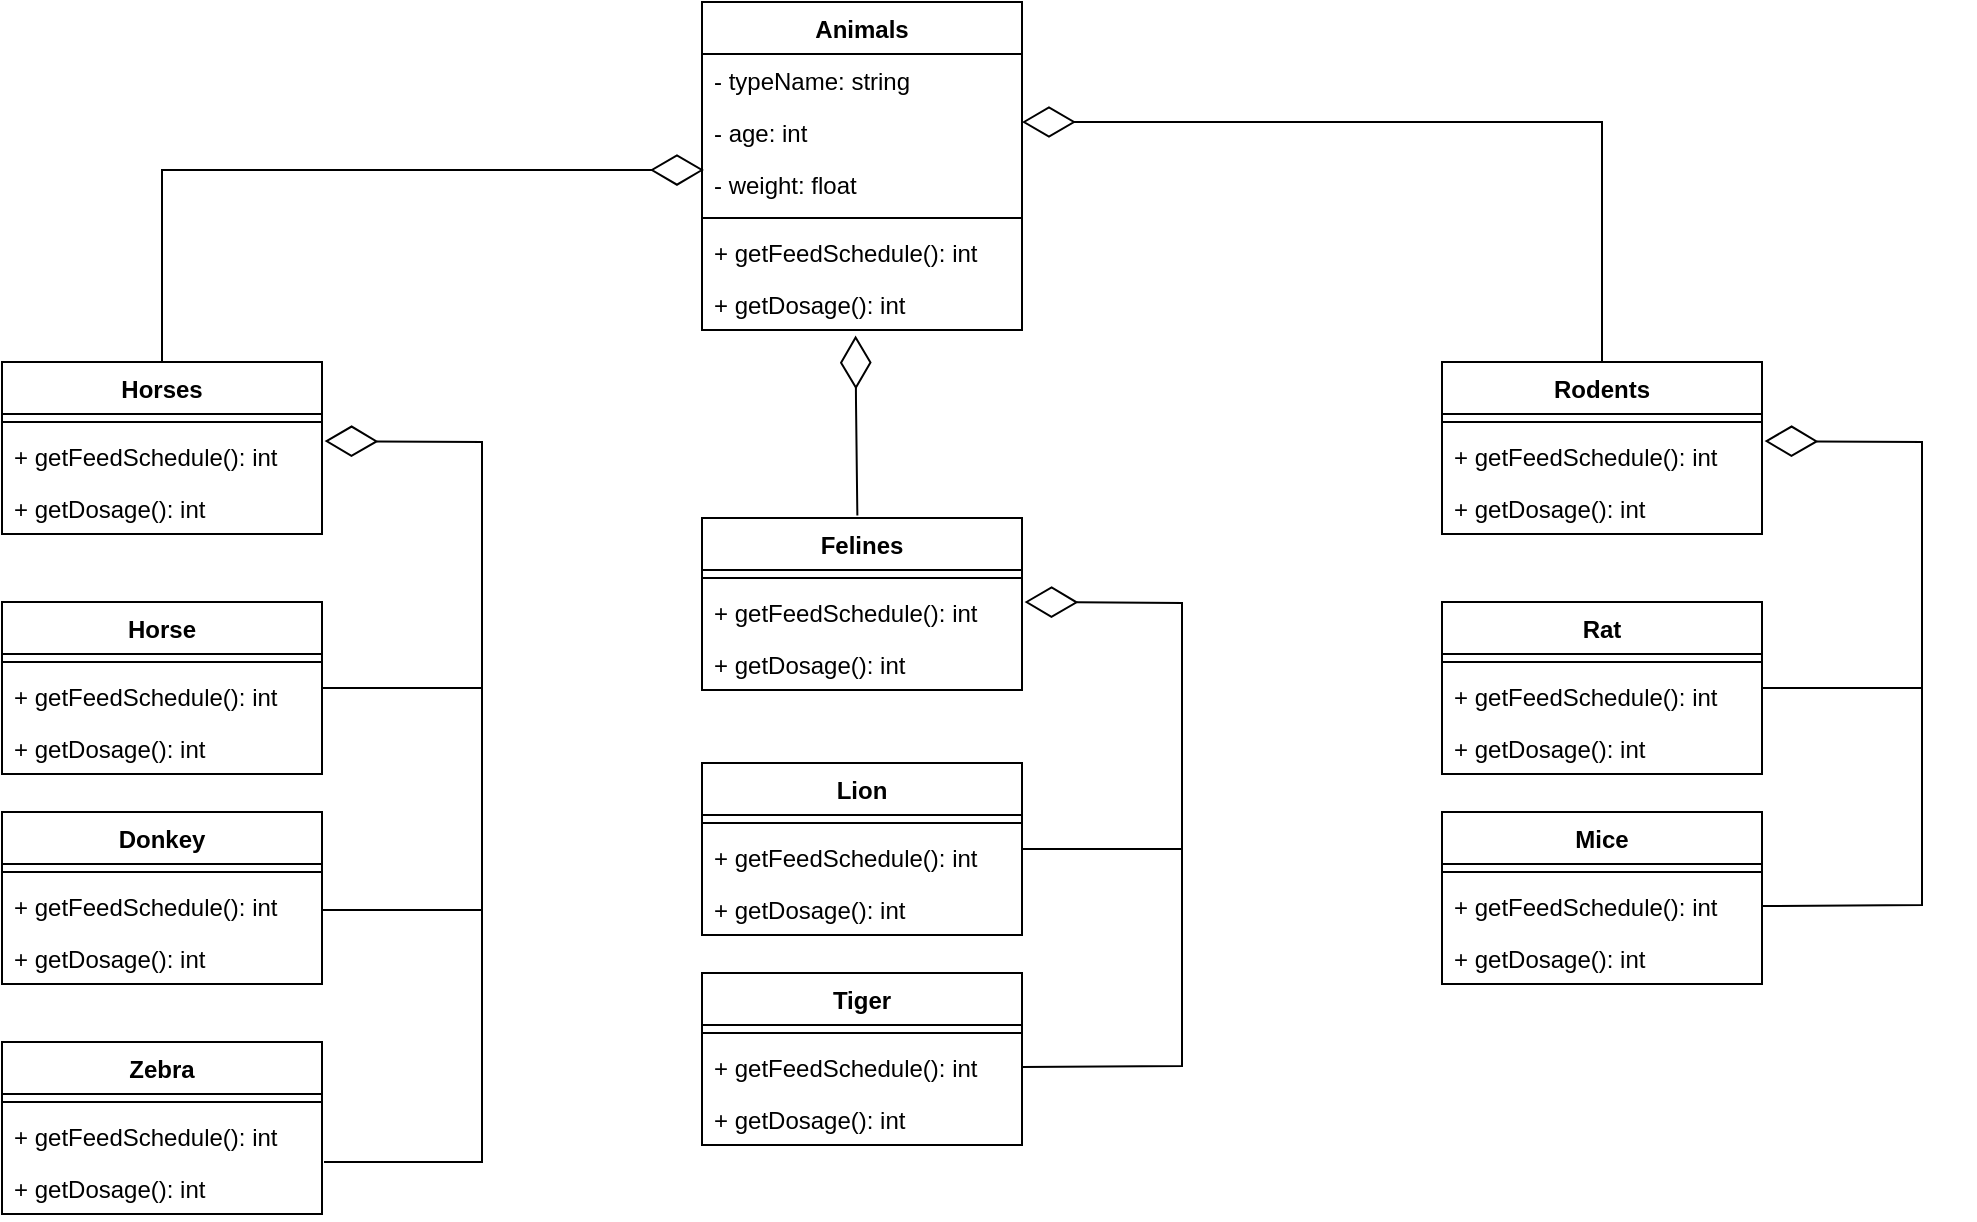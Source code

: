 <mxfile version="20.4.0" type="github">
  <diagram id="SCQ5TiO8idvlR84SwQNG" name="Page-1">
    <mxGraphModel dx="1455" dy="804" grid="1" gridSize="10" guides="1" tooltips="1" connect="1" arrows="1" fold="1" page="1" pageScale="1" pageWidth="1100" pageHeight="850" math="0" shadow="0">
      <root>
        <mxCell id="0" />
        <mxCell id="1" parent="0" />
        <mxCell id="CRPRkMQSG-Jp_rVNcz4J-1" value="Animals" style="swimlane;fontStyle=1;align=center;verticalAlign=top;childLayout=stackLayout;horizontal=1;startSize=26;horizontalStack=0;resizeParent=1;resizeParentMax=0;resizeLast=0;collapsible=1;marginBottom=0;" vertex="1" parent="1">
          <mxGeometry x="470" y="20" width="160" height="164" as="geometry" />
        </mxCell>
        <mxCell id="CRPRkMQSG-Jp_rVNcz4J-2" value="- typeName: string" style="text;strokeColor=none;fillColor=none;align=left;verticalAlign=top;spacingLeft=4;spacingRight=4;overflow=hidden;rotatable=0;points=[[0,0.5],[1,0.5]];portConstraint=eastwest;" vertex="1" parent="CRPRkMQSG-Jp_rVNcz4J-1">
          <mxGeometry y="26" width="160" height="26" as="geometry" />
        </mxCell>
        <mxCell id="CRPRkMQSG-Jp_rVNcz4J-9" value="- age: int" style="text;strokeColor=none;fillColor=none;align=left;verticalAlign=top;spacingLeft=4;spacingRight=4;overflow=hidden;rotatable=0;points=[[0,0.5],[1,0.5]];portConstraint=eastwest;" vertex="1" parent="CRPRkMQSG-Jp_rVNcz4J-1">
          <mxGeometry y="52" width="160" height="26" as="geometry" />
        </mxCell>
        <mxCell id="CRPRkMQSG-Jp_rVNcz4J-10" value="- weight: float" style="text;strokeColor=none;fillColor=none;align=left;verticalAlign=top;spacingLeft=4;spacingRight=4;overflow=hidden;rotatable=0;points=[[0,0.5],[1,0.5]];portConstraint=eastwest;" vertex="1" parent="CRPRkMQSG-Jp_rVNcz4J-1">
          <mxGeometry y="78" width="160" height="26" as="geometry" />
        </mxCell>
        <mxCell id="CRPRkMQSG-Jp_rVNcz4J-3" value="" style="line;strokeWidth=1;fillColor=none;align=left;verticalAlign=middle;spacingTop=-1;spacingLeft=3;spacingRight=3;rotatable=0;labelPosition=right;points=[];portConstraint=eastwest;strokeColor=inherit;" vertex="1" parent="CRPRkMQSG-Jp_rVNcz4J-1">
          <mxGeometry y="104" width="160" height="8" as="geometry" />
        </mxCell>
        <mxCell id="CRPRkMQSG-Jp_rVNcz4J-4" value="+ getFeedSchedule(): int&#xa;" style="text;strokeColor=none;fillColor=none;align=left;verticalAlign=top;spacingLeft=4;spacingRight=4;overflow=hidden;rotatable=0;points=[[0,0.5],[1,0.5]];portConstraint=eastwest;" vertex="1" parent="CRPRkMQSG-Jp_rVNcz4J-1">
          <mxGeometry y="112" width="160" height="26" as="geometry" />
        </mxCell>
        <mxCell id="CRPRkMQSG-Jp_rVNcz4J-5" value="+ getDosage(): int&#xa;" style="text;strokeColor=none;fillColor=none;align=left;verticalAlign=top;spacingLeft=4;spacingRight=4;overflow=hidden;rotatable=0;points=[[0,0.5],[1,0.5]];portConstraint=eastwest;" vertex="1" parent="CRPRkMQSG-Jp_rVNcz4J-1">
          <mxGeometry y="138" width="160" height="26" as="geometry" />
        </mxCell>
        <mxCell id="CRPRkMQSG-Jp_rVNcz4J-15" value="" style="endArrow=diamondThin;endFill=0;endSize=24;html=1;rounded=0;exitX=0.5;exitY=0;exitDx=0;exitDy=0;entryX=0.006;entryY=1.231;entryDx=0;entryDy=0;entryPerimeter=0;" edge="1" parent="1" target="CRPRkMQSG-Jp_rVNcz4J-9">
          <mxGeometry width="160" relative="1" as="geometry">
            <mxPoint x="200" y="200" as="sourcePoint" />
            <mxPoint x="290" y="120" as="targetPoint" />
            <Array as="points">
              <mxPoint x="200" y="104" />
            </Array>
          </mxGeometry>
        </mxCell>
        <mxCell id="CRPRkMQSG-Jp_rVNcz4J-39" value="" style="endArrow=diamondThin;endFill=0;endSize=24;html=1;rounded=0;exitX=0.548;exitY=-0.094;exitDx=0;exitDy=0;entryX=0.48;entryY=1.108;entryDx=0;entryDy=0;entryPerimeter=0;exitPerimeter=0;" edge="1" parent="1" target="CRPRkMQSG-Jp_rVNcz4J-5">
          <mxGeometry width="160" relative="1" as="geometry">
            <mxPoint x="547.68" y="276.804" as="sourcePoint" />
            <mxPoint x="580.96" y="249.006" as="targetPoint" />
            <Array as="points">
              <mxPoint x="547" y="220" />
            </Array>
          </mxGeometry>
        </mxCell>
        <mxCell id="CRPRkMQSG-Jp_rVNcz4J-45" value="Horses" style="swimlane;fontStyle=1;align=center;verticalAlign=top;childLayout=stackLayout;horizontal=1;startSize=26;horizontalStack=0;resizeParent=1;resizeParentMax=0;resizeLast=0;collapsible=1;marginBottom=0;" vertex="1" parent="1">
          <mxGeometry x="120" y="200" width="160" height="86" as="geometry" />
        </mxCell>
        <mxCell id="CRPRkMQSG-Jp_rVNcz4J-49" value="" style="line;strokeWidth=1;fillColor=none;align=left;verticalAlign=middle;spacingTop=-1;spacingLeft=3;spacingRight=3;rotatable=0;labelPosition=right;points=[];portConstraint=eastwest;strokeColor=inherit;" vertex="1" parent="CRPRkMQSG-Jp_rVNcz4J-45">
          <mxGeometry y="26" width="160" height="8" as="geometry" />
        </mxCell>
        <mxCell id="CRPRkMQSG-Jp_rVNcz4J-50" value="+ getFeedSchedule(): int&#xa;" style="text;strokeColor=none;fillColor=none;align=left;verticalAlign=top;spacingLeft=4;spacingRight=4;overflow=hidden;rotatable=0;points=[[0,0.5],[1,0.5]];portConstraint=eastwest;" vertex="1" parent="CRPRkMQSG-Jp_rVNcz4J-45">
          <mxGeometry y="34" width="160" height="26" as="geometry" />
        </mxCell>
        <mxCell id="CRPRkMQSG-Jp_rVNcz4J-51" value="+ getDosage(): int&#xa;" style="text;strokeColor=none;fillColor=none;align=left;verticalAlign=top;spacingLeft=4;spacingRight=4;overflow=hidden;rotatable=0;points=[[0,0.5],[1,0.5]];portConstraint=eastwest;" vertex="1" parent="CRPRkMQSG-Jp_rVNcz4J-45">
          <mxGeometry y="60" width="160" height="26" as="geometry" />
        </mxCell>
        <mxCell id="CRPRkMQSG-Jp_rVNcz4J-52" value="Felines" style="swimlane;fontStyle=1;align=center;verticalAlign=top;childLayout=stackLayout;horizontal=1;startSize=26;horizontalStack=0;resizeParent=1;resizeParentMax=0;resizeLast=0;collapsible=1;marginBottom=0;" vertex="1" parent="1">
          <mxGeometry x="470" y="278" width="160" height="86" as="geometry" />
        </mxCell>
        <mxCell id="CRPRkMQSG-Jp_rVNcz4J-56" value="" style="line;strokeWidth=1;fillColor=none;align=left;verticalAlign=middle;spacingTop=-1;spacingLeft=3;spacingRight=3;rotatable=0;labelPosition=right;points=[];portConstraint=eastwest;strokeColor=inherit;" vertex="1" parent="CRPRkMQSG-Jp_rVNcz4J-52">
          <mxGeometry y="26" width="160" height="8" as="geometry" />
        </mxCell>
        <mxCell id="CRPRkMQSG-Jp_rVNcz4J-57" value="+ getFeedSchedule(): int&#xa;" style="text;strokeColor=none;fillColor=none;align=left;verticalAlign=top;spacingLeft=4;spacingRight=4;overflow=hidden;rotatable=0;points=[[0,0.5],[1,0.5]];portConstraint=eastwest;" vertex="1" parent="CRPRkMQSG-Jp_rVNcz4J-52">
          <mxGeometry y="34" width="160" height="26" as="geometry" />
        </mxCell>
        <mxCell id="CRPRkMQSG-Jp_rVNcz4J-58" value="+ getDosage(): int&#xa;" style="text;strokeColor=none;fillColor=none;align=left;verticalAlign=top;spacingLeft=4;spacingRight=4;overflow=hidden;rotatable=0;points=[[0,0.5],[1,0.5]];portConstraint=eastwest;" vertex="1" parent="CRPRkMQSG-Jp_rVNcz4J-52">
          <mxGeometry y="60" width="160" height="26" as="geometry" />
        </mxCell>
        <mxCell id="CRPRkMQSG-Jp_rVNcz4J-59" value="Rodents" style="swimlane;fontStyle=1;align=center;verticalAlign=top;childLayout=stackLayout;horizontal=1;startSize=26;horizontalStack=0;resizeParent=1;resizeParentMax=0;resizeLast=0;collapsible=1;marginBottom=0;" vertex="1" parent="1">
          <mxGeometry x="840" y="200" width="160" height="86" as="geometry" />
        </mxCell>
        <mxCell id="CRPRkMQSG-Jp_rVNcz4J-63" value="" style="line;strokeWidth=1;fillColor=none;align=left;verticalAlign=middle;spacingTop=-1;spacingLeft=3;spacingRight=3;rotatable=0;labelPosition=right;points=[];portConstraint=eastwest;strokeColor=inherit;" vertex="1" parent="CRPRkMQSG-Jp_rVNcz4J-59">
          <mxGeometry y="26" width="160" height="8" as="geometry" />
        </mxCell>
        <mxCell id="CRPRkMQSG-Jp_rVNcz4J-64" value="+ getFeedSchedule(): int&#xa;" style="text;strokeColor=none;fillColor=none;align=left;verticalAlign=top;spacingLeft=4;spacingRight=4;overflow=hidden;rotatable=0;points=[[0,0.5],[1,0.5]];portConstraint=eastwest;" vertex="1" parent="CRPRkMQSG-Jp_rVNcz4J-59">
          <mxGeometry y="34" width="160" height="26" as="geometry" />
        </mxCell>
        <mxCell id="CRPRkMQSG-Jp_rVNcz4J-65" value="+ getDosage(): int&#xa;" style="text;strokeColor=none;fillColor=none;align=left;verticalAlign=top;spacingLeft=4;spacingRight=4;overflow=hidden;rotatable=0;points=[[0,0.5],[1,0.5]];portConstraint=eastwest;" vertex="1" parent="CRPRkMQSG-Jp_rVNcz4J-59">
          <mxGeometry y="60" width="160" height="26" as="geometry" />
        </mxCell>
        <mxCell id="CRPRkMQSG-Jp_rVNcz4J-66" value="" style="endArrow=diamondThin;endFill=0;endSize=24;html=1;rounded=0;exitX=0.5;exitY=0;exitDx=0;exitDy=0;" edge="1" parent="1" source="CRPRkMQSG-Jp_rVNcz4J-59">
          <mxGeometry width="160" relative="1" as="geometry">
            <mxPoint x="760" y="176" as="sourcePoint" />
            <mxPoint x="630" y="80" as="targetPoint" />
            <Array as="points">
              <mxPoint x="920" y="80" />
            </Array>
          </mxGeometry>
        </mxCell>
        <mxCell id="CRPRkMQSG-Jp_rVNcz4J-67" value="Horse" style="swimlane;fontStyle=1;align=center;verticalAlign=top;childLayout=stackLayout;horizontal=1;startSize=26;horizontalStack=0;resizeParent=1;resizeParentMax=0;resizeLast=0;collapsible=1;marginBottom=0;" vertex="1" parent="1">
          <mxGeometry x="120" y="320" width="160" height="86" as="geometry" />
        </mxCell>
        <mxCell id="CRPRkMQSG-Jp_rVNcz4J-68" value="" style="line;strokeWidth=1;fillColor=none;align=left;verticalAlign=middle;spacingTop=-1;spacingLeft=3;spacingRight=3;rotatable=0;labelPosition=right;points=[];portConstraint=eastwest;strokeColor=inherit;" vertex="1" parent="CRPRkMQSG-Jp_rVNcz4J-67">
          <mxGeometry y="26" width="160" height="8" as="geometry" />
        </mxCell>
        <mxCell id="CRPRkMQSG-Jp_rVNcz4J-69" value="+ getFeedSchedule(): int&#xa;" style="text;strokeColor=none;fillColor=none;align=left;verticalAlign=top;spacingLeft=4;spacingRight=4;overflow=hidden;rotatable=0;points=[[0,0.5],[1,0.5]];portConstraint=eastwest;" vertex="1" parent="CRPRkMQSG-Jp_rVNcz4J-67">
          <mxGeometry y="34" width="160" height="26" as="geometry" />
        </mxCell>
        <mxCell id="CRPRkMQSG-Jp_rVNcz4J-70" value="+ getDosage(): int&#xa;" style="text;strokeColor=none;fillColor=none;align=left;verticalAlign=top;spacingLeft=4;spacingRight=4;overflow=hidden;rotatable=0;points=[[0,0.5],[1,0.5]];portConstraint=eastwest;" vertex="1" parent="CRPRkMQSG-Jp_rVNcz4J-67">
          <mxGeometry y="60" width="160" height="26" as="geometry" />
        </mxCell>
        <mxCell id="CRPRkMQSG-Jp_rVNcz4J-71" value="Donkey" style="swimlane;fontStyle=1;align=center;verticalAlign=top;childLayout=stackLayout;horizontal=1;startSize=26;horizontalStack=0;resizeParent=1;resizeParentMax=0;resizeLast=0;collapsible=1;marginBottom=0;" vertex="1" parent="1">
          <mxGeometry x="120" y="425" width="160" height="86" as="geometry" />
        </mxCell>
        <mxCell id="CRPRkMQSG-Jp_rVNcz4J-72" value="" style="line;strokeWidth=1;fillColor=none;align=left;verticalAlign=middle;spacingTop=-1;spacingLeft=3;spacingRight=3;rotatable=0;labelPosition=right;points=[];portConstraint=eastwest;strokeColor=inherit;" vertex="1" parent="CRPRkMQSG-Jp_rVNcz4J-71">
          <mxGeometry y="26" width="160" height="8" as="geometry" />
        </mxCell>
        <mxCell id="CRPRkMQSG-Jp_rVNcz4J-73" value="+ getFeedSchedule(): int&#xa;" style="text;strokeColor=none;fillColor=none;align=left;verticalAlign=top;spacingLeft=4;spacingRight=4;overflow=hidden;rotatable=0;points=[[0,0.5],[1,0.5]];portConstraint=eastwest;" vertex="1" parent="CRPRkMQSG-Jp_rVNcz4J-71">
          <mxGeometry y="34" width="160" height="26" as="geometry" />
        </mxCell>
        <mxCell id="CRPRkMQSG-Jp_rVNcz4J-74" value="+ getDosage(): int&#xa;" style="text;strokeColor=none;fillColor=none;align=left;verticalAlign=top;spacingLeft=4;spacingRight=4;overflow=hidden;rotatable=0;points=[[0,0.5],[1,0.5]];portConstraint=eastwest;" vertex="1" parent="CRPRkMQSG-Jp_rVNcz4J-71">
          <mxGeometry y="60" width="160" height="26" as="geometry" />
        </mxCell>
        <mxCell id="CRPRkMQSG-Jp_rVNcz4J-75" value="Zebra" style="swimlane;fontStyle=1;align=center;verticalAlign=top;childLayout=stackLayout;horizontal=1;startSize=26;horizontalStack=0;resizeParent=1;resizeParentMax=0;resizeLast=0;collapsible=1;marginBottom=0;" vertex="1" parent="1">
          <mxGeometry x="120" y="540" width="160" height="86" as="geometry" />
        </mxCell>
        <mxCell id="CRPRkMQSG-Jp_rVNcz4J-76" value="" style="line;strokeWidth=1;fillColor=none;align=left;verticalAlign=middle;spacingTop=-1;spacingLeft=3;spacingRight=3;rotatable=0;labelPosition=right;points=[];portConstraint=eastwest;strokeColor=inherit;" vertex="1" parent="CRPRkMQSG-Jp_rVNcz4J-75">
          <mxGeometry y="26" width="160" height="8" as="geometry" />
        </mxCell>
        <mxCell id="CRPRkMQSG-Jp_rVNcz4J-77" value="+ getFeedSchedule(): int&#xa;" style="text;strokeColor=none;fillColor=none;align=left;verticalAlign=top;spacingLeft=4;spacingRight=4;overflow=hidden;rotatable=0;points=[[0,0.5],[1,0.5]];portConstraint=eastwest;" vertex="1" parent="CRPRkMQSG-Jp_rVNcz4J-75">
          <mxGeometry y="34" width="160" height="26" as="geometry" />
        </mxCell>
        <mxCell id="CRPRkMQSG-Jp_rVNcz4J-78" value="+ getDosage(): int&#xa;" style="text;strokeColor=none;fillColor=none;align=left;verticalAlign=top;spacingLeft=4;spacingRight=4;overflow=hidden;rotatable=0;points=[[0,0.5],[1,0.5]];portConstraint=eastwest;" vertex="1" parent="CRPRkMQSG-Jp_rVNcz4J-75">
          <mxGeometry y="60" width="160" height="26" as="geometry" />
        </mxCell>
        <mxCell id="CRPRkMQSG-Jp_rVNcz4J-79" value="" style="endArrow=diamondThin;endFill=0;endSize=24;html=1;rounded=0;entryX=1.008;entryY=0.213;entryDx=0;entryDy=0;entryPerimeter=0;" edge="1" parent="1" target="CRPRkMQSG-Jp_rVNcz4J-50">
          <mxGeometry width="160" relative="1" as="geometry">
            <mxPoint x="281" y="600" as="sourcePoint" />
            <mxPoint x="556.8" y="196.808" as="targetPoint" />
            <Array as="points">
              <mxPoint x="360" y="600" />
              <mxPoint x="360" y="240" />
            </Array>
          </mxGeometry>
        </mxCell>
        <mxCell id="CRPRkMQSG-Jp_rVNcz4J-80" value="" style="line;strokeWidth=1;fillColor=none;align=left;verticalAlign=middle;spacingTop=-1;spacingLeft=3;spacingRight=3;rotatable=0;labelPosition=right;points=[];portConstraint=eastwest;strokeColor=inherit;" vertex="1" parent="1">
          <mxGeometry x="280" y="470" width="80" height="8" as="geometry" />
        </mxCell>
        <mxCell id="CRPRkMQSG-Jp_rVNcz4J-81" value="" style="line;strokeWidth=1;fillColor=none;align=left;verticalAlign=middle;spacingTop=-1;spacingLeft=3;spacingRight=3;rotatable=0;labelPosition=right;points=[];portConstraint=eastwest;strokeColor=inherit;" vertex="1" parent="1">
          <mxGeometry x="280" y="359" width="80" height="8" as="geometry" />
        </mxCell>
        <mxCell id="CRPRkMQSG-Jp_rVNcz4J-82" value="Lion" style="swimlane;fontStyle=1;align=center;verticalAlign=top;childLayout=stackLayout;horizontal=1;startSize=26;horizontalStack=0;resizeParent=1;resizeParentMax=0;resizeLast=0;collapsible=1;marginBottom=0;" vertex="1" parent="1">
          <mxGeometry x="470" y="400.46" width="160" height="86" as="geometry" />
        </mxCell>
        <mxCell id="CRPRkMQSG-Jp_rVNcz4J-83" value="" style="line;strokeWidth=1;fillColor=none;align=left;verticalAlign=middle;spacingTop=-1;spacingLeft=3;spacingRight=3;rotatable=0;labelPosition=right;points=[];portConstraint=eastwest;strokeColor=inherit;" vertex="1" parent="CRPRkMQSG-Jp_rVNcz4J-82">
          <mxGeometry y="26" width="160" height="8" as="geometry" />
        </mxCell>
        <mxCell id="CRPRkMQSG-Jp_rVNcz4J-84" value="+ getFeedSchedule(): int&#xa;" style="text;strokeColor=none;fillColor=none;align=left;verticalAlign=top;spacingLeft=4;spacingRight=4;overflow=hidden;rotatable=0;points=[[0,0.5],[1,0.5]];portConstraint=eastwest;" vertex="1" parent="CRPRkMQSG-Jp_rVNcz4J-82">
          <mxGeometry y="34" width="160" height="26" as="geometry" />
        </mxCell>
        <mxCell id="CRPRkMQSG-Jp_rVNcz4J-85" value="+ getDosage(): int&#xa;" style="text;strokeColor=none;fillColor=none;align=left;verticalAlign=top;spacingLeft=4;spacingRight=4;overflow=hidden;rotatable=0;points=[[0,0.5],[1,0.5]];portConstraint=eastwest;" vertex="1" parent="CRPRkMQSG-Jp_rVNcz4J-82">
          <mxGeometry y="60" width="160" height="26" as="geometry" />
        </mxCell>
        <mxCell id="CRPRkMQSG-Jp_rVNcz4J-86" value="Tiger" style="swimlane;fontStyle=1;align=center;verticalAlign=top;childLayout=stackLayout;horizontal=1;startSize=26;horizontalStack=0;resizeParent=1;resizeParentMax=0;resizeLast=0;collapsible=1;marginBottom=0;" vertex="1" parent="1">
          <mxGeometry x="470" y="505.46" width="160" height="86" as="geometry" />
        </mxCell>
        <mxCell id="CRPRkMQSG-Jp_rVNcz4J-87" value="" style="line;strokeWidth=1;fillColor=none;align=left;verticalAlign=middle;spacingTop=-1;spacingLeft=3;spacingRight=3;rotatable=0;labelPosition=right;points=[];portConstraint=eastwest;strokeColor=inherit;" vertex="1" parent="CRPRkMQSG-Jp_rVNcz4J-86">
          <mxGeometry y="26" width="160" height="8" as="geometry" />
        </mxCell>
        <mxCell id="CRPRkMQSG-Jp_rVNcz4J-88" value="+ getFeedSchedule(): int&#xa;" style="text;strokeColor=none;fillColor=none;align=left;verticalAlign=top;spacingLeft=4;spacingRight=4;overflow=hidden;rotatable=0;points=[[0,0.5],[1,0.5]];portConstraint=eastwest;" vertex="1" parent="CRPRkMQSG-Jp_rVNcz4J-86">
          <mxGeometry y="34" width="160" height="26" as="geometry" />
        </mxCell>
        <mxCell id="CRPRkMQSG-Jp_rVNcz4J-89" value="+ getDosage(): int&#xa;" style="text;strokeColor=none;fillColor=none;align=left;verticalAlign=top;spacingLeft=4;spacingRight=4;overflow=hidden;rotatable=0;points=[[0,0.5],[1,0.5]];portConstraint=eastwest;" vertex="1" parent="CRPRkMQSG-Jp_rVNcz4J-86">
          <mxGeometry y="60" width="160" height="26" as="geometry" />
        </mxCell>
        <mxCell id="CRPRkMQSG-Jp_rVNcz4J-90" value="" style="endArrow=diamondThin;endFill=0;endSize=24;html=1;rounded=0;entryX=1.008;entryY=0.213;entryDx=0;entryDy=0;entryPerimeter=0;exitX=1;exitY=0.5;exitDx=0;exitDy=0;" edge="1" parent="1" source="CRPRkMQSG-Jp_rVNcz4J-88">
          <mxGeometry width="160" relative="1" as="geometry">
            <mxPoint x="631" y="680.46" as="sourcePoint" />
            <mxPoint x="631.28" y="319.998" as="targetPoint" />
            <Array as="points">
              <mxPoint x="710" y="552" />
              <mxPoint x="710" y="320.46" />
            </Array>
          </mxGeometry>
        </mxCell>
        <mxCell id="CRPRkMQSG-Jp_rVNcz4J-92" value="" style="line;strokeWidth=1;fillColor=none;align=left;verticalAlign=middle;spacingTop=-1;spacingLeft=3;spacingRight=3;rotatable=0;labelPosition=right;points=[];portConstraint=eastwest;strokeColor=inherit;" vertex="1" parent="1">
          <mxGeometry x="630" y="439.46" width="80" height="8" as="geometry" />
        </mxCell>
        <mxCell id="CRPRkMQSG-Jp_rVNcz4J-93" value="Rat" style="swimlane;fontStyle=1;align=center;verticalAlign=top;childLayout=stackLayout;horizontal=1;startSize=26;horizontalStack=0;resizeParent=1;resizeParentMax=0;resizeLast=0;collapsible=1;marginBottom=0;" vertex="1" parent="1">
          <mxGeometry x="840" y="320" width="160" height="86" as="geometry" />
        </mxCell>
        <mxCell id="CRPRkMQSG-Jp_rVNcz4J-94" value="" style="line;strokeWidth=1;fillColor=none;align=left;verticalAlign=middle;spacingTop=-1;spacingLeft=3;spacingRight=3;rotatable=0;labelPosition=right;points=[];portConstraint=eastwest;strokeColor=inherit;" vertex="1" parent="CRPRkMQSG-Jp_rVNcz4J-93">
          <mxGeometry y="26" width="160" height="8" as="geometry" />
        </mxCell>
        <mxCell id="CRPRkMQSG-Jp_rVNcz4J-95" value="+ getFeedSchedule(): int&#xa;" style="text;strokeColor=none;fillColor=none;align=left;verticalAlign=top;spacingLeft=4;spacingRight=4;overflow=hidden;rotatable=0;points=[[0,0.5],[1,0.5]];portConstraint=eastwest;" vertex="1" parent="CRPRkMQSG-Jp_rVNcz4J-93">
          <mxGeometry y="34" width="160" height="26" as="geometry" />
        </mxCell>
        <mxCell id="CRPRkMQSG-Jp_rVNcz4J-96" value="+ getDosage(): int&#xa;" style="text;strokeColor=none;fillColor=none;align=left;verticalAlign=top;spacingLeft=4;spacingRight=4;overflow=hidden;rotatable=0;points=[[0,0.5],[1,0.5]];portConstraint=eastwest;" vertex="1" parent="CRPRkMQSG-Jp_rVNcz4J-93">
          <mxGeometry y="60" width="160" height="26" as="geometry" />
        </mxCell>
        <mxCell id="CRPRkMQSG-Jp_rVNcz4J-97" value="Mice" style="swimlane;fontStyle=1;align=center;verticalAlign=top;childLayout=stackLayout;horizontal=1;startSize=26;horizontalStack=0;resizeParent=1;resizeParentMax=0;resizeLast=0;collapsible=1;marginBottom=0;" vertex="1" parent="1">
          <mxGeometry x="840" y="425.0" width="160" height="86" as="geometry" />
        </mxCell>
        <mxCell id="CRPRkMQSG-Jp_rVNcz4J-98" value="" style="line;strokeWidth=1;fillColor=none;align=left;verticalAlign=middle;spacingTop=-1;spacingLeft=3;spacingRight=3;rotatable=0;labelPosition=right;points=[];portConstraint=eastwest;strokeColor=inherit;" vertex="1" parent="CRPRkMQSG-Jp_rVNcz4J-97">
          <mxGeometry y="26" width="160" height="8" as="geometry" />
        </mxCell>
        <mxCell id="CRPRkMQSG-Jp_rVNcz4J-99" value="+ getFeedSchedule(): int&#xa;" style="text;strokeColor=none;fillColor=none;align=left;verticalAlign=top;spacingLeft=4;spacingRight=4;overflow=hidden;rotatable=0;points=[[0,0.5],[1,0.5]];portConstraint=eastwest;" vertex="1" parent="CRPRkMQSG-Jp_rVNcz4J-97">
          <mxGeometry y="34" width="160" height="26" as="geometry" />
        </mxCell>
        <mxCell id="CRPRkMQSG-Jp_rVNcz4J-100" value="+ getDosage(): int&#xa;" style="text;strokeColor=none;fillColor=none;align=left;verticalAlign=top;spacingLeft=4;spacingRight=4;overflow=hidden;rotatable=0;points=[[0,0.5],[1,0.5]];portConstraint=eastwest;" vertex="1" parent="CRPRkMQSG-Jp_rVNcz4J-97">
          <mxGeometry y="60" width="160" height="26" as="geometry" />
        </mxCell>
        <mxCell id="CRPRkMQSG-Jp_rVNcz4J-101" value="" style="endArrow=diamondThin;endFill=0;endSize=24;html=1;rounded=0;entryX=1.008;entryY=0.213;entryDx=0;entryDy=0;entryPerimeter=0;exitX=1;exitY=0.5;exitDx=0;exitDy=0;" edge="1" parent="1" source="CRPRkMQSG-Jp_rVNcz4J-99">
          <mxGeometry width="160" relative="1" as="geometry">
            <mxPoint x="1001" y="600" as="sourcePoint" />
            <mxPoint x="1001.28" y="239.538" as="targetPoint" />
            <Array as="points">
              <mxPoint x="1080" y="471.54" />
              <mxPoint x="1080" y="240" />
            </Array>
          </mxGeometry>
        </mxCell>
        <mxCell id="CRPRkMQSG-Jp_rVNcz4J-102" value="" style="line;strokeWidth=1;fillColor=none;align=left;verticalAlign=middle;spacingTop=-1;spacingLeft=3;spacingRight=3;rotatable=0;labelPosition=right;points=[];portConstraint=eastwest;strokeColor=inherit;" vertex="1" parent="1">
          <mxGeometry x="1000" y="359" width="80" height="8" as="geometry" />
        </mxCell>
      </root>
    </mxGraphModel>
  </diagram>
</mxfile>
